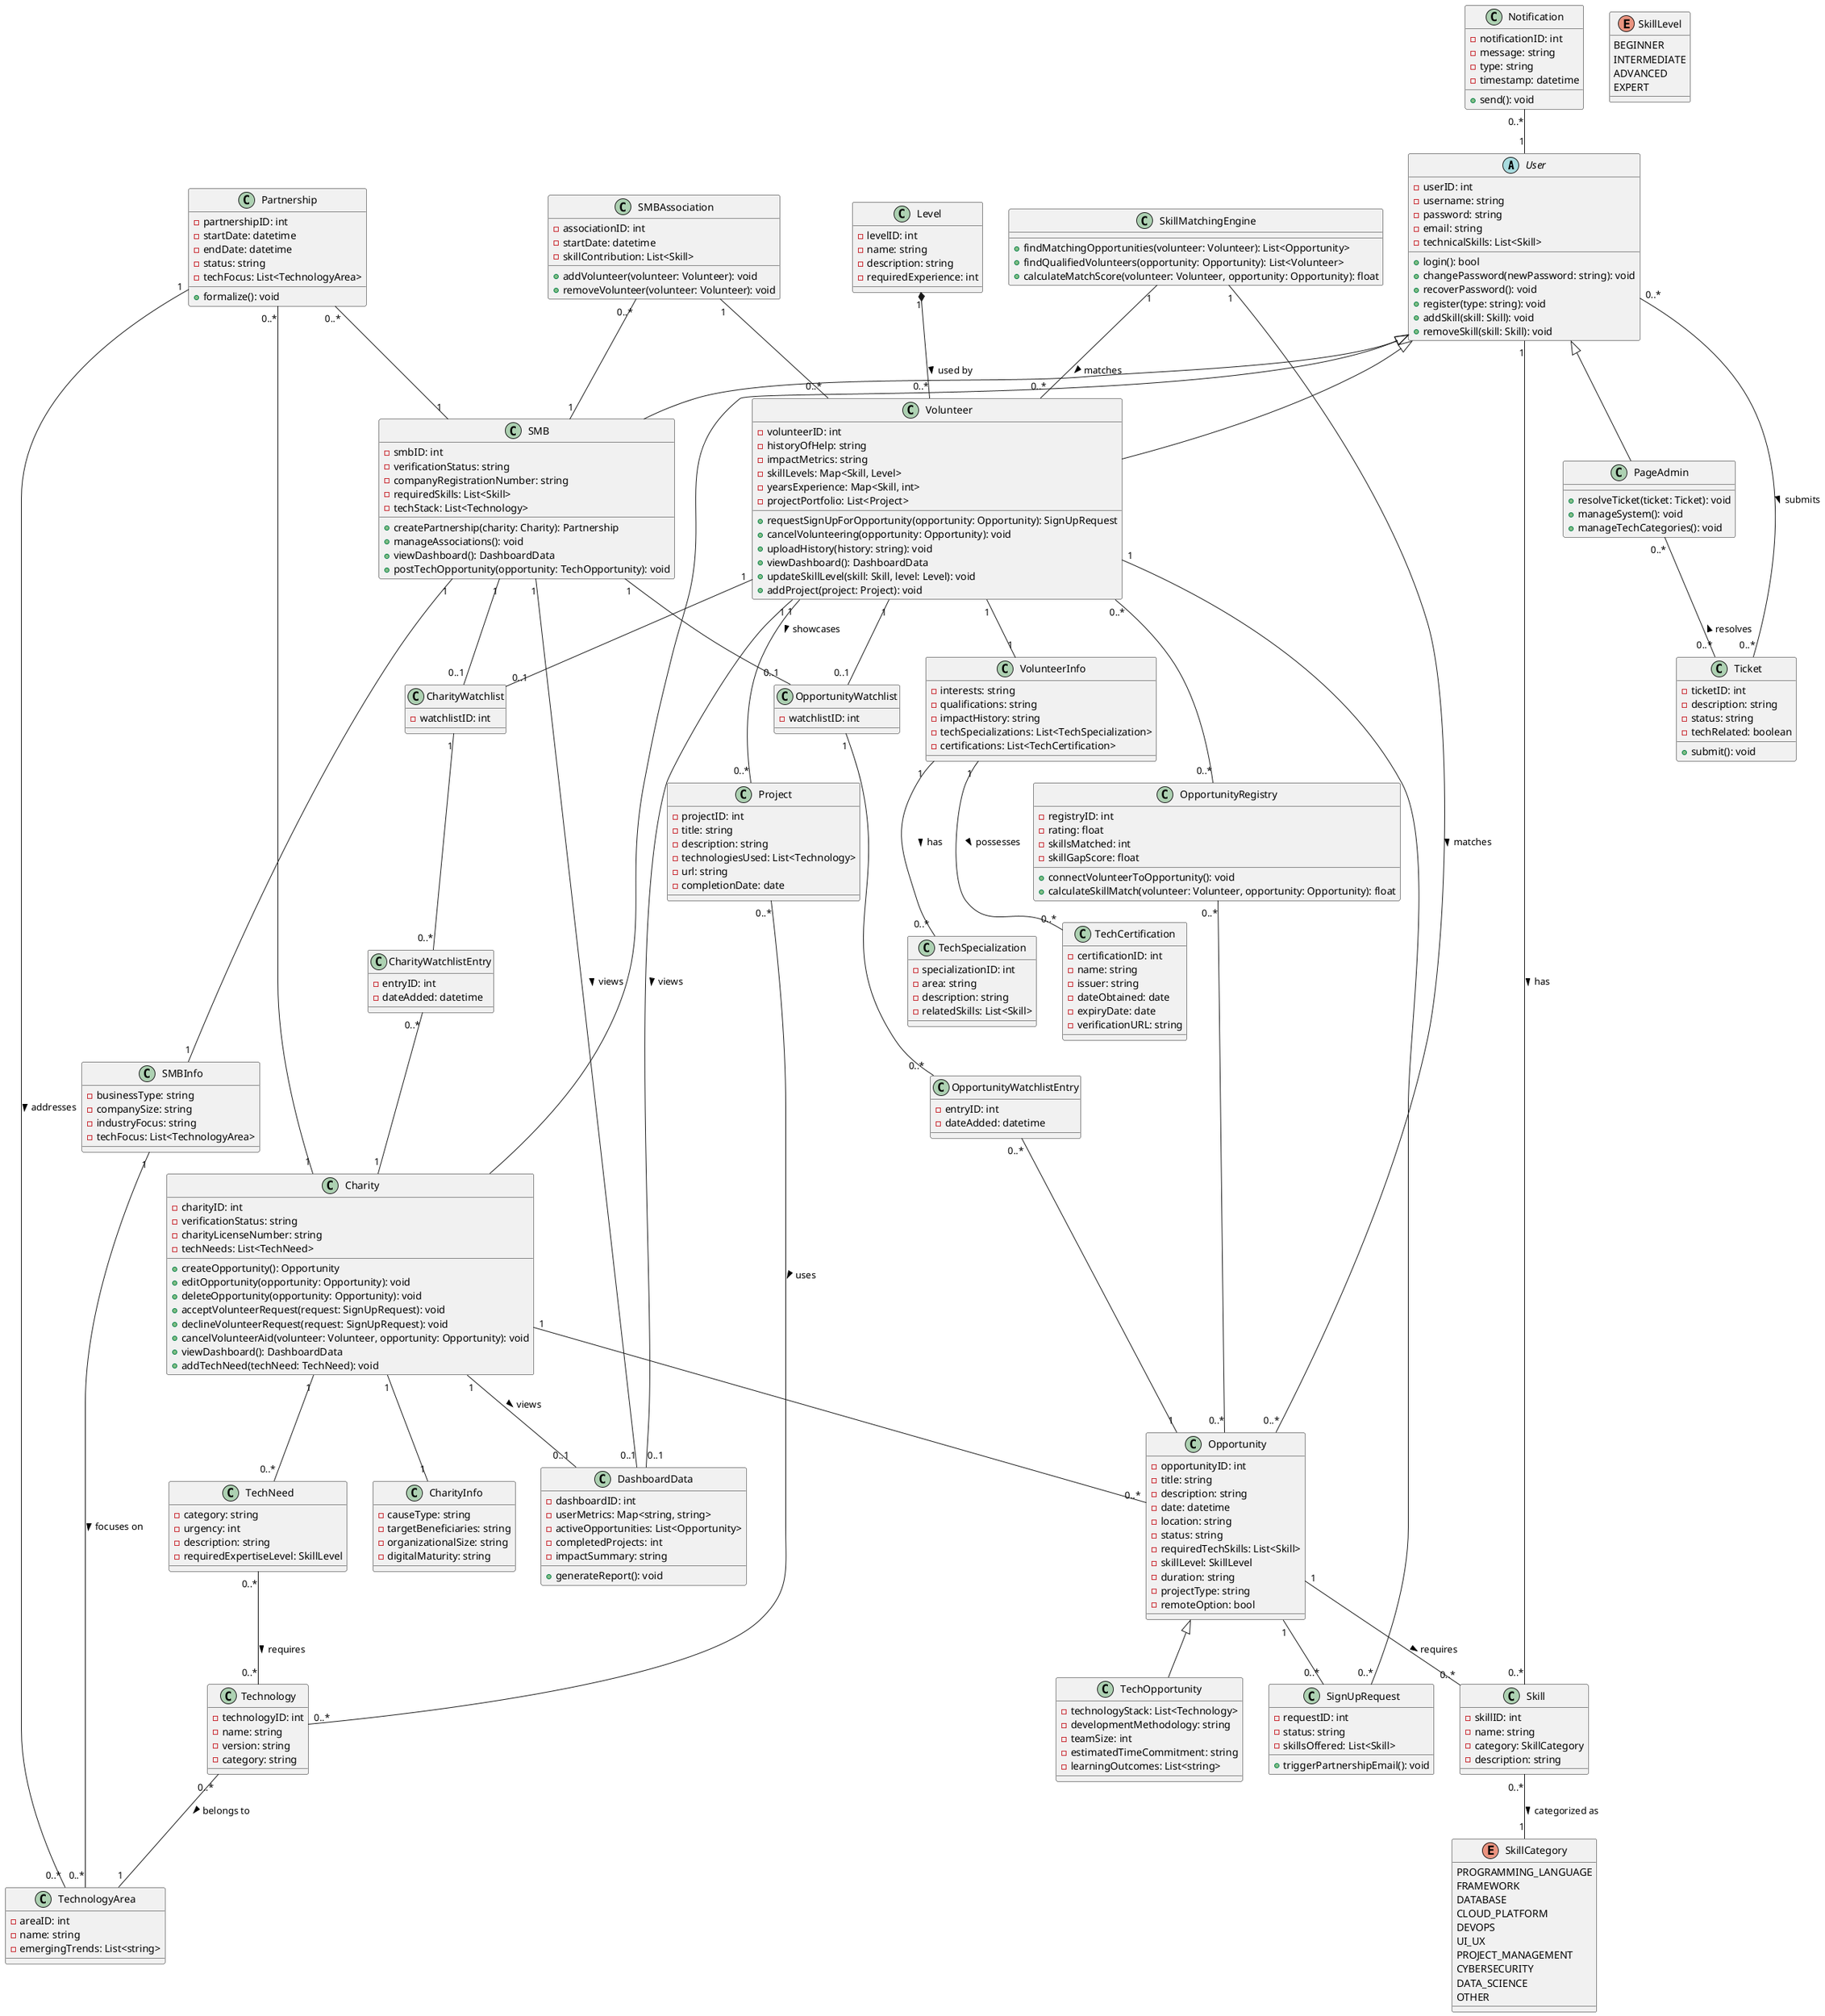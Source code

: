 @startuml SkillBridge: Tech Skills Volunteering Platform

abstract class User {
  -userID: int
  -username: string
  -password: string
  -email: string
  -technicalSkills: List<Skill>
  +login(): bool
  +changePassword(newPassword: string): void
  +recoverPassword(): void
  +register(type: string): void
  +addSkill(skill: Skill): void
  +removeSkill(skill: Skill): void
}

class Volunteer {
  -volunteerID: int
  -historyOfHelp: string
  -impactMetrics: string
  -skillLevels: Map<Skill, Level>
  -yearsExperience: Map<Skill, int>
  -projectPortfolio: List<Project>
  +requestSignUpForOpportunity(opportunity: Opportunity): SignUpRequest
  +cancelVolunteering(opportunity: Opportunity): void
  +uploadHistory(history: string): void
  +viewDashboard(): DashboardData
  +updateSkillLevel(skill: Skill, level: Level): void
  +addProject(project: Project): void
}

class SMB {
  -smbID: int
  -verificationStatus: string
  -companyRegistrationNumber: string
  -requiredSkills: List<Skill>
  -techStack: List<Technology>
  +createPartnership(charity: Charity): Partnership
  +manageAssociations(): void
  +viewDashboard(): DashboardData
  +postTechOpportunity(opportunity: TechOpportunity): void
}

class Charity {
  -charityID: int
  -verificationStatus: string
  -charityLicenseNumber: string
  -techNeeds: List<TechNeed>
  +createOpportunity(): Opportunity
  +editOpportunity(opportunity: Opportunity): void
  +deleteOpportunity(opportunity: Opportunity): void
  +acceptVolunteerRequest(request: SignUpRequest): void
  +declineVolunteerRequest(request: SignUpRequest): void
  +cancelVolunteerAid(volunteer: Volunteer, opportunity: Opportunity): void
  +viewDashboard(): DashboardData
  +addTechNeed(techNeed: TechNeed): void
}

class PageAdmin {
  +resolveTicket(ticket: Ticket): void
  +manageSystem(): void
  +manageTechCategories(): void
}

class VolunteerInfo {
  -interests: string
  -qualifications: string
  -impactHistory: string
  -techSpecializations: List<TechSpecialization>
  -certifications: List<TechCertification>
}

class SMBInfo {
  -businessType: string
  -companySize: string
  -industryFocus: string
  -techFocus: List<TechnologyArea>
}

class CharityInfo {
  -causeType: string
  -targetBeneficiaries: string
  -organizationalSize: string
  -digitalMaturity: string
}

class Opportunity {
  -opportunityID: int
  -title: string
  -description: string
  -date: datetime
  -location: string
  -status: string
  -requiredTechSkills: List<Skill>
  -skillLevel: SkillLevel
  -duration: string
  -projectType: string
  -remoteOption: bool
}

class TechOpportunity {
  -technologyStack: List<Technology>
  -developmentMethodology: string
  -teamSize: int
  -estimatedTimeCommitment: string
  -learningOutcomes: List<string>
}

class TechNeed {
  -category: string
  -urgency: int
  -description: string
  -requiredExpertiseLevel: SkillLevel
}

class Skill {
  -skillID: int
  -name: string
  -category: SkillCategory
  -description: string
}

enum SkillCategory {
  PROGRAMMING_LANGUAGE
  FRAMEWORK
  DATABASE
  CLOUD_PLATFORM
  DEVOPS
  UI_UX
  PROJECT_MANAGEMENT
  CYBERSECURITY
  DATA_SCIENCE
  OTHER
}

enum SkillLevel {
  BEGINNER
  INTERMEDIATE
  ADVANCED
  EXPERT
}

class Project {
  -projectID: int
  -title: string
  -description: string
  -technologiesUsed: List<Technology>
  -url: string
  -completionDate: date
}

class Technology {
  -technologyID: int
  -name: string
  -version: string
  -category: string
}

class OpportunityRegistry {
  -registryID: int
  -rating: float
  -skillsMatched: int
  -skillGapScore: float
  +connectVolunteerToOpportunity(): void
  +calculateSkillMatch(volunteer: Volunteer, opportunity: Opportunity): float
}

class TechnologyArea {
  -areaID: int
  -name: string
  -emergingTrends: List<string>
}

class TechCertification {
  -certificationID: int
  -name: string
  -issuer: string
  -dateObtained: date
  -expiryDate: date
  -verificationURL: string
}

class Partnership {
  -partnershipID: int
  -startDate: datetime
  -endDate: datetime
  -status: string
  -techFocus: List<TechnologyArea>
  +formalize(): void
}

class SMBAssociation {
  -associationID: int
  -startDate: datetime
  -skillContribution: List<Skill>
  +addVolunteer(volunteer: Volunteer): void
  +removeVolunteer(volunteer: Volunteer): void
}

class SkillMatchingEngine {
  +findMatchingOpportunities(volunteer: Volunteer): List<Opportunity>
  +findQualifiedVolunteers(opportunity: Opportunity): List<Volunteer>
  +calculateMatchScore(volunteer: Volunteer, opportunity: Opportunity): float
}

class TechSpecialization {
  -specializationID: int
  -area: string
  -description: string
  -relatedSkills: List<Skill>
}

' Existing classes that remain unchanged
class OpportunityWatchlist {
  -watchlistID: int
}

class OpportunityWatchlistEntry {
  -entryID: int
  -dateAdded: datetime
}

class CharityWatchlist {
  -watchlistID: int
}

class CharityWatchlistEntry {
  -entryID: int
  -dateAdded: datetime
}

class SignUpRequest {
  -requestID: int
  -status: string
  -skillsOffered: List<Skill>
  +triggerPartnershipEmail(): void
}

class Notification {
  -notificationID: int
  -message: string
  -type: string
  -timestamp: datetime
  +send(): void
}

class Ticket {
  -ticketID: int
  -description: string
  -status: string
  -techRelated: boolean
  +submit(): void
}

class DashboardData {
  -dashboardID: int
  -userMetrics: Map<string, string>
  -activeOpportunities: List<Opportunity>
  -completedProjects: int
  -impactSummary: string
  +generateReport(): void
}

' Inheritance relationships
User <|-- Volunteer
User <|-- SMB
User <|-- Charity
User <|-- PageAdmin

' User info relationships
Volunteer "1" -- "1" VolunteerInfo
SMB "1" -- "1" SMBInfo
Charity "1" -- "1" CharityInfo

' Skill relationships
User "1" -- "0..*" Skill : has >
Opportunity "1" -- "0..*" Skill : requires >
Volunteer "1" -- "0..*" Project : showcases >

' Opportunity relationships
Charity "1" -- "0..*" Opportunity
Opportunity <|-- TechOpportunity
Charity "1" -- "0..*" TechNeed
Volunteer "0..*" -- "0..*" OpportunityRegistry
OpportunityRegistry "0..*" -- "0..*" Opportunity
SkillMatchingEngine "1" -- "0..*" Volunteer : matches >
SkillMatchingEngine "1" -- "0..*" Opportunity : matches >

' Partnership relationships
Partnership "0..*" -- "1" SMB
Partnership "0..*" -- "1" Charity

' SMB Association relationships
SMBAssociation "0..*" -- "1" SMB
SMBAssociation "1" -- "0..*" Volunteer

' Opportunity Watchlist relationships
Volunteer "1" -- "0..1" OpportunityWatchlist
SMB "1" -- "0..1" OpportunityWatchlist
OpportunityWatchlist "1" -- "0..*" OpportunityWatchlistEntry
OpportunityWatchlistEntry "0..*" -- "1" Opportunity

' Charity Watchlist relationships
Volunteer "1" -- "0..1" CharityWatchlist
SMB "1" -- "0..1" CharityWatchlist
CharityWatchlist "1" -- "0..*" CharityWatchlistEntry
CharityWatchlistEntry "0..*" -- "1" Charity

' Tickets
User "0..*" -- "0..*" Ticket : submits >
PageAdmin "0..*" -- "0..*" Ticket : < resolves

' SignUpRequest
Volunteer "1" -- "0..*" SignUpRequest
Opportunity "1" -- "0..*" SignUpRequest

' Notification
Notification "0..*" -- "1" User

' Add missing relationships
VolunteerInfo "1" -- "0..*" TechSpecialization : has >
VolunteerInfo "1" -- "0..*" TechCertification : possesses >
SMBInfo "1" -- "0..*" TechnologyArea : focuses on >
Partnership "1" -- "0..*" TechnologyArea : addresses >
Skill "0..*" -- "1" SkillCategory : categorized as >
Level "1" *-- "0..*" Volunteer : used by > 
Project "0..*" -- "0..*" Technology : uses >
Technology "0..*" -- "1" TechnologyArea : belongs to >

' Dashboard relationships
Volunteer "1" -- "0..1" DashboardData : views >
SMB "1" -- "0..1" DashboardData : views > 
Charity "1" -- "0..1" DashboardData : views >

' Fix references to Level vs SkillLevel
class Level {
  -levelID: int
  -name: string
  -description: string
  -requiredExperience: int
}

' Connect TechNeeds with Technology
TechNeed "0..*" -- "0..*" Technology : requires >

@enduml
